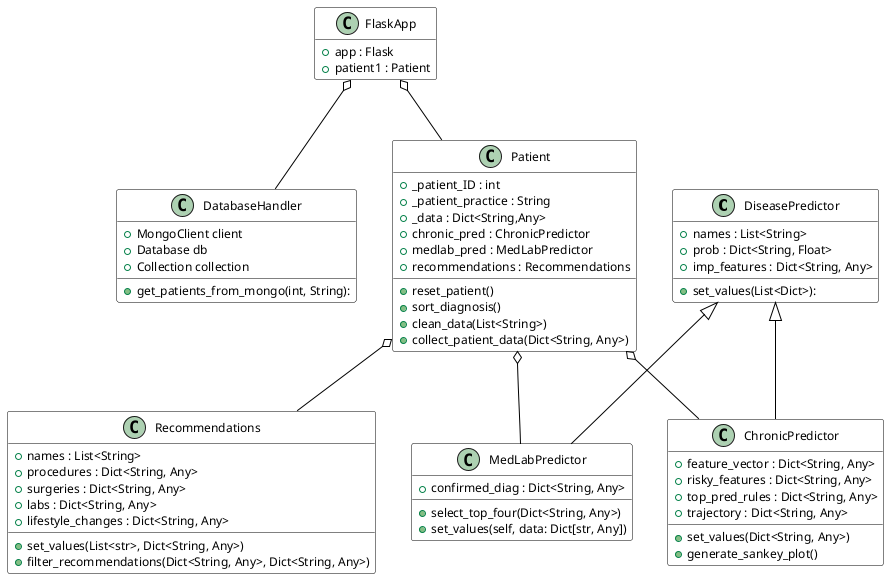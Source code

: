 @startuml
skinparam class {
    BackgroundColor White
    ArrowColor Black
    BorderColor Black
    FontSize 14
    FontColor Black
    AttributeFontColor Black
    AttributeFontSize 12
    StereotypeFontSize 14
}

!define Dataclass class
hide empty members


    Dataclass DiseasePredictor {
        + names : List<String>
        + prob : Dict<String, Float>
        + imp_features : Dict<String, Any>
        + set_values(List<Dict>):
    }

    Dataclass ChronicPredictor extends DiseasePredictor {
        + feature_vector : Dict<String, Any>
        + risky_features : Dict<String, Any>
        + top_pred_rules : Dict<String, Any>
        + trajectory : Dict<String, Any>
        + set_values(Dict<String, Any>)
        + generate_sankey_plot()
    }

    Dataclass MedLabPredictor extends DiseasePredictor {
        + confirmed_diag : Dict<String, Any>
        + select_top_four(Dict<String, Any>)
        + set_values(self, data: Dict[str, Any])
    }

    Dataclass Recommendations {
        + names : List<String>
        + procedures : Dict<String, Any>
        + surgeries : Dict<String, Any>
        + labs : Dict<String, Any>
        + lifestyle_changes : Dict<String, Any>
        + set_values(List<str>, Dict<String, Any>)
        + filter_recommendations(Dict<String, Any>, Dict<String, Any>)
    }



    class DatabaseHandler {
        + MongoClient client
        + Database db
        + Collection collection
        + get_patients_from_mongo(int, String):
    }

    class Patient {
        + _patient_ID : int 
        + _patient_practice : String
        + _data : Dict<String,Any>
        + chronic_pred : ChronicPredictor
        + medlab_pred : MedLabPredictor
        + recommendations : Recommendations
        + reset_patient()
        + sort_diagnosis()
        + clean_data(List<String>)
        + collect_patient_data(Dict<String, Any>)
    }



    class FlaskApp {
        + app : Flask
        + patient1 : Patient
    }




Patient o-- ChronicPredictor
Patient o-- MedLabPredictor
Patient o-- Recommendations
FlaskApp o-- Patient
FlaskApp o-- DatabaseHandler

Recommendations -[hidden] MedLabPredictor
MedLabPredictor -[hidden] ChronicPredictor
 
@enduml
